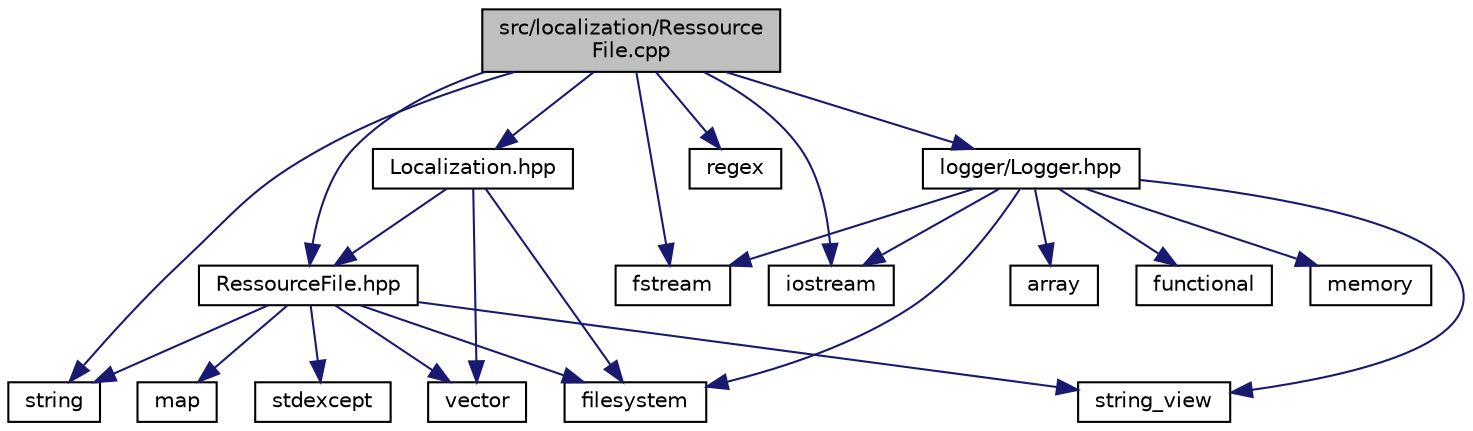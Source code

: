 digraph "src/localization/RessourceFile.cpp"
{
 // LATEX_PDF_SIZE
  edge [fontname="Helvetica",fontsize="10",labelfontname="Helvetica",labelfontsize="10"];
  node [fontname="Helvetica",fontsize="10",shape=record];
  Node1 [label="src/localization/Ressource\lFile.cpp",height=0.2,width=0.4,color="black", fillcolor="grey75", style="filled", fontcolor="black",tooltip=" "];
  Node1 -> Node2 [color="midnightblue",fontsize="10",style="solid",fontname="Helvetica"];
  Node2 [label="RessourceFile.hpp",height=0.2,width=0.4,color="black", fillcolor="white", style="filled",URL="$_ressource_file_8hpp.html",tooltip=" "];
  Node2 -> Node3 [color="midnightblue",fontsize="10",style="solid",fontname="Helvetica"];
  Node3 [label="filesystem",height=0.2,width=0.4,color="black", fillcolor="white", style="filled",URL="/home/runner/work/Bomberman-Global-Offensive/Bomberman-Global-Offensive/doc/external/cppreference-doxygen-web.tag.xml$cpp/header/filesystem.html",tooltip=" "];
  Node2 -> Node4 [color="midnightblue",fontsize="10",style="solid",fontname="Helvetica"];
  Node4 [label="map",height=0.2,width=0.4,color="black", fillcolor="white", style="filled",URL="/home/runner/work/Bomberman-Global-Offensive/Bomberman-Global-Offensive/doc/external/cppreference-doxygen-web.tag.xml$cpp/header/map.html",tooltip=" "];
  Node2 -> Node5 [color="midnightblue",fontsize="10",style="solid",fontname="Helvetica"];
  Node5 [label="stdexcept",height=0.2,width=0.4,color="black", fillcolor="white", style="filled",URL="/home/runner/work/Bomberman-Global-Offensive/Bomberman-Global-Offensive/doc/external/cppreference-doxygen-web.tag.xml$cpp/header/stdexcept.html",tooltip=" "];
  Node2 -> Node6 [color="midnightblue",fontsize="10",style="solid",fontname="Helvetica"];
  Node6 [label="string",height=0.2,width=0.4,color="black", fillcolor="white", style="filled",URL="/home/runner/work/Bomberman-Global-Offensive/Bomberman-Global-Offensive/doc/external/cppreference-doxygen-web.tag.xml$cpp/header/string.html",tooltip=" "];
  Node2 -> Node7 [color="midnightblue",fontsize="10",style="solid",fontname="Helvetica"];
  Node7 [label="vector",height=0.2,width=0.4,color="black", fillcolor="white", style="filled",URL="/home/runner/work/Bomberman-Global-Offensive/Bomberman-Global-Offensive/doc/external/cppreference-doxygen-web.tag.xml$cpp/header/vector.html",tooltip=" "];
  Node2 -> Node8 [color="midnightblue",fontsize="10",style="solid",fontname="Helvetica"];
  Node8 [label="string_view",height=0.2,width=0.4,color="black", fillcolor="white", style="filled",URL="/home/runner/work/Bomberman-Global-Offensive/Bomberman-Global-Offensive/doc/external/cppreference-doxygen-web.tag.xml$cpp/header/string_view.html",tooltip=" "];
  Node1 -> Node9 [color="midnightblue",fontsize="10",style="solid",fontname="Helvetica"];
  Node9 [label="fstream",height=0.2,width=0.4,color="black", fillcolor="white", style="filled",URL="/home/runner/work/Bomberman-Global-Offensive/Bomberman-Global-Offensive/doc/external/cppreference-doxygen-web.tag.xml$cpp/header/fstream.html",tooltip=" "];
  Node1 -> Node10 [color="midnightblue",fontsize="10",style="solid",fontname="Helvetica"];
  Node10 [label="iostream",height=0.2,width=0.4,color="black", fillcolor="white", style="filled",URL="/home/runner/work/Bomberman-Global-Offensive/Bomberman-Global-Offensive/doc/external/cppreference-doxygen-web.tag.xml$cpp/header/iostream.html",tooltip=" "];
  Node1 -> Node11 [color="midnightblue",fontsize="10",style="solid",fontname="Helvetica"];
  Node11 [label="regex",height=0.2,width=0.4,color="black", fillcolor="white", style="filled",URL="/home/runner/work/Bomberman-Global-Offensive/Bomberman-Global-Offensive/doc/external/cppreference-doxygen-web.tag.xml$cpp/header/regex.html",tooltip=" "];
  Node1 -> Node6 [color="midnightblue",fontsize="10",style="solid",fontname="Helvetica"];
  Node1 -> Node12 [color="midnightblue",fontsize="10",style="solid",fontname="Helvetica"];
  Node12 [label="Localization.hpp",height=0.2,width=0.4,color="black", fillcolor="white", style="filled",URL="$_localization_8hpp.html",tooltip=" "];
  Node12 -> Node3 [color="midnightblue",fontsize="10",style="solid",fontname="Helvetica"];
  Node12 -> Node7 [color="midnightblue",fontsize="10",style="solid",fontname="Helvetica"];
  Node12 -> Node2 [color="midnightblue",fontsize="10",style="solid",fontname="Helvetica"];
  Node1 -> Node13 [color="midnightblue",fontsize="10",style="solid",fontname="Helvetica"];
  Node13 [label="logger/Logger.hpp",height=0.2,width=0.4,color="black", fillcolor="white", style="filled",URL="$_logger_8hpp.html",tooltip=" "];
  Node13 -> Node14 [color="midnightblue",fontsize="10",style="solid",fontname="Helvetica"];
  Node14 [label="array",height=0.2,width=0.4,color="black", fillcolor="white", style="filled",URL="/home/runner/work/Bomberman-Global-Offensive/Bomberman-Global-Offensive/doc/external/cppreference-doxygen-web.tag.xml$cpp/header/array.html",tooltip=" "];
  Node13 -> Node3 [color="midnightblue",fontsize="10",style="solid",fontname="Helvetica"];
  Node13 -> Node9 [color="midnightblue",fontsize="10",style="solid",fontname="Helvetica"];
  Node13 -> Node15 [color="midnightblue",fontsize="10",style="solid",fontname="Helvetica"];
  Node15 [label="functional",height=0.2,width=0.4,color="black", fillcolor="white", style="filled",URL="/home/runner/work/Bomberman-Global-Offensive/Bomberman-Global-Offensive/doc/external/cppreference-doxygen-web.tag.xml$cpp/header/functional.html",tooltip=" "];
  Node13 -> Node10 [color="midnightblue",fontsize="10",style="solid",fontname="Helvetica"];
  Node13 -> Node16 [color="midnightblue",fontsize="10",style="solid",fontname="Helvetica"];
  Node16 [label="memory",height=0.2,width=0.4,color="black", fillcolor="white", style="filled",URL="/home/runner/work/Bomberman-Global-Offensive/Bomberman-Global-Offensive/doc/external/cppreference-doxygen-web.tag.xml$cpp/header/memory.html",tooltip=" "];
  Node13 -> Node8 [color="midnightblue",fontsize="10",style="solid",fontname="Helvetica"];
}
